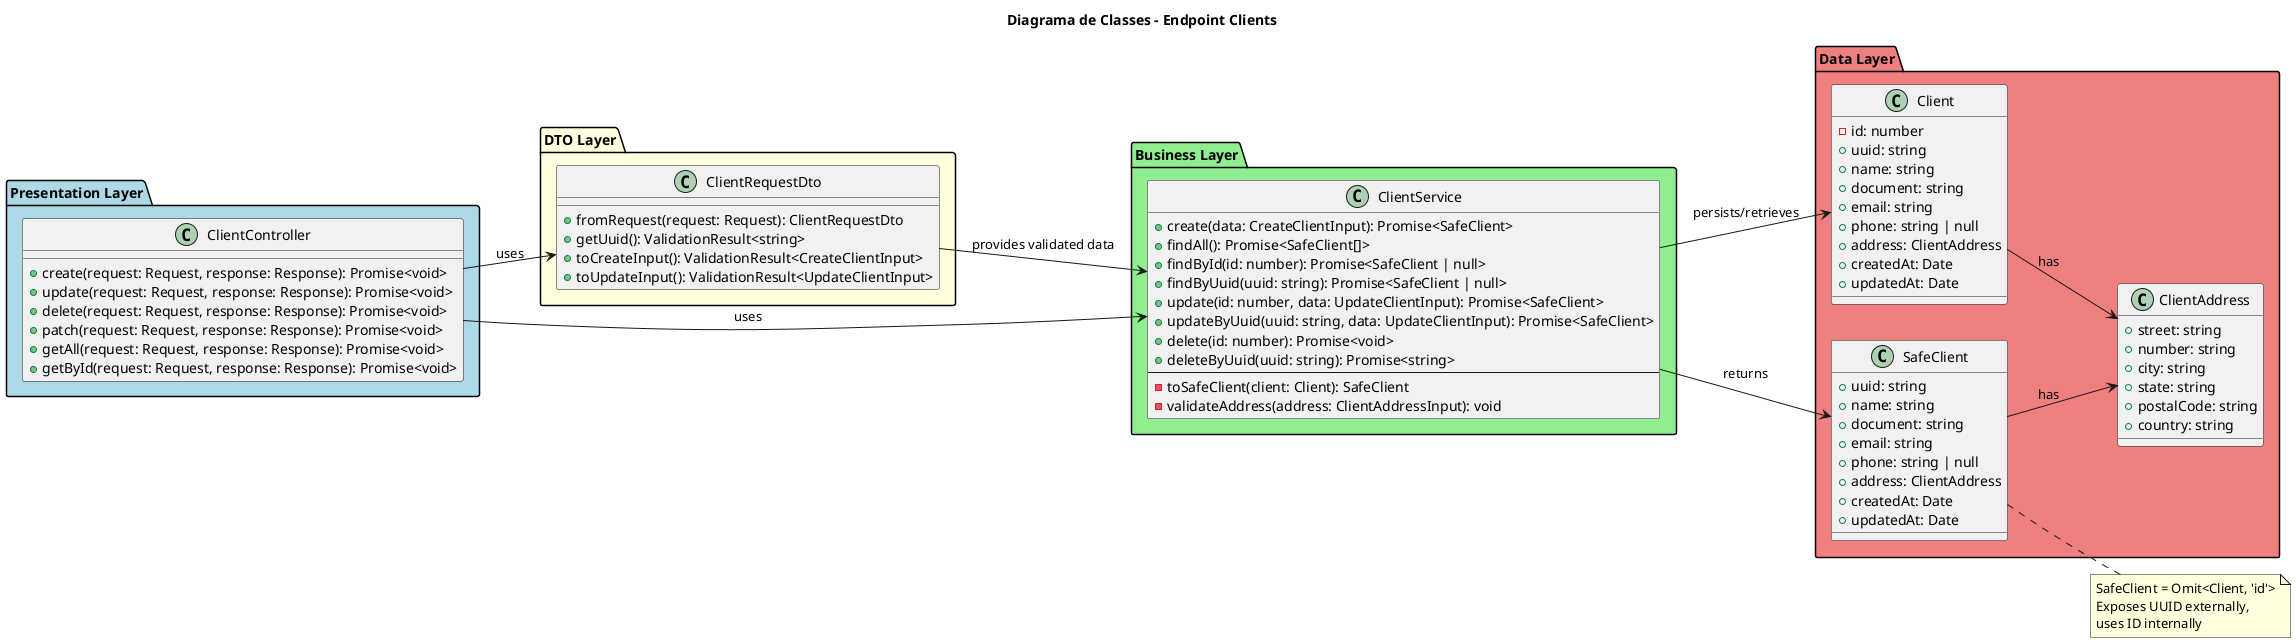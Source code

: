 @startuml clients_diagram
title Diagrama de Classes - Endpoint Clients
left to right direction

package "Presentation Layer" as PL #LightBlue {
    class ClientController {
        +create(request: Request, response: Response): Promise<void>
        +update(request: Request, response: Response): Promise<void>
        +delete(request: Request, response: Response): Promise<void>
        +patch(request: Request, response: Response): Promise<void>
        +getAll(request: Request, response: Response): Promise<void>
        +getById(request: Request, response: Response): Promise<void>
    }
}

package "DTO Layer" as DTO #LightYellow {
    class ClientRequestDto {
        +fromRequest(request: Request): ClientRequestDto
        +getUuid(): ValidationResult<string>
        +toCreateInput(): ValidationResult<CreateClientInput>
        +toUpdateInput(): ValidationResult<UpdateClientInput>
    }
}

package "Business Layer" as BL #LightGreen {
    class ClientService {
        +create(data: CreateClientInput): Promise<SafeClient>
        +findAll(): Promise<SafeClient[]>
        +findById(id: number): Promise<SafeClient | null>
        +findByUuid(uuid: string): Promise<SafeClient | null>
        +update(id: number, data: UpdateClientInput): Promise<SafeClient>
        +updateByUuid(uuid: string, data: UpdateClientInput): Promise<SafeClient>
        +delete(id: number): Promise<void>
        +deleteByUuid(uuid: string): Promise<string>
        --
        -toSafeClient(client: Client): SafeClient
        -validateAddress(address: ClientAddressInput): void
    }
}

package "Data Layer" as DL #LightCoral {
    class Client {
        -id: number
        +uuid: string
        +name: string
        +document: string
        +email: string
        +phone: string | null
        +address: ClientAddress
        +createdAt: Date
        +updatedAt: Date
    }

    class ClientAddress {
        +street: string
        +number: string
        +city: string
        +state: string
        +postalCode: string
        +country: string
    }

    class SafeClient {
        +uuid: string
        +name: string
        +document: string
        +email: string
        +phone: string | null
        +address: ClientAddress
        +createdAt: Date
        +updatedAt: Date
    }
}

' Relationships
ClientController --> ClientRequestDto : uses
ClientController --> ClientService : uses
ClientRequestDto --> ClientService : provides validated data
ClientService --> Client : persists/retrieves
Client --> ClientAddress : has
SafeClient --> ClientAddress : has
ClientService --> SafeClient : returns

note right of SafeClient : SafeClient = Omit<Client, 'id'>\nExposes UUID externally,\nuses ID internally
@enduml